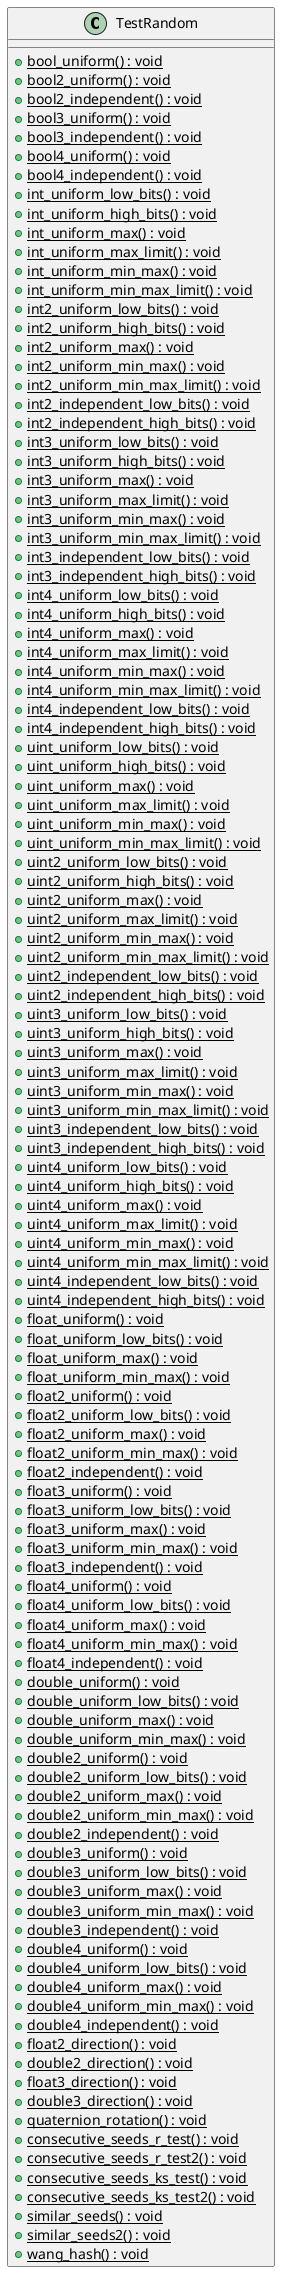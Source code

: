 @startuml
class TestRandom {
    + {static} bool_uniform() : void
    + {static} bool2_uniform() : void
    + {static} bool2_independent() : void
    + {static} bool3_uniform() : void
    + {static} bool3_independent() : void
    + {static} bool4_uniform() : void
    + {static} bool4_independent() : void
    + {static} int_uniform_low_bits() : void
    + {static} int_uniform_high_bits() : void
    + {static} int_uniform_max() : void
    + {static} int_uniform_max_limit() : void
    + {static} int_uniform_min_max() : void
    + {static} int_uniform_min_max_limit() : void
    + {static} int2_uniform_low_bits() : void
    + {static} int2_uniform_high_bits() : void
    + {static} int2_uniform_max() : void
    + {static} int2_uniform_min_max() : void
    + {static} int2_uniform_min_max_limit() : void
    + {static} int2_independent_low_bits() : void
    + {static} int2_independent_high_bits() : void
    + {static} int3_uniform_low_bits() : void
    + {static} int3_uniform_high_bits() : void
    + {static} int3_uniform_max() : void
    + {static} int3_uniform_max_limit() : void
    + {static} int3_uniform_min_max() : void
    + {static} int3_uniform_min_max_limit() : void
    + {static} int3_independent_low_bits() : void
    + {static} int3_independent_high_bits() : void
    + {static} int4_uniform_low_bits() : void
    + {static} int4_uniform_high_bits() : void
    + {static} int4_uniform_max() : void
    + {static} int4_uniform_max_limit() : void
    + {static} int4_uniform_min_max() : void
    + {static} int4_uniform_min_max_limit() : void
    + {static} int4_independent_low_bits() : void
    + {static} int4_independent_high_bits() : void
    + {static} uint_uniform_low_bits() : void
    + {static} uint_uniform_high_bits() : void
    + {static} uint_uniform_max() : void
    + {static} uint_uniform_max_limit() : void
    + {static} uint_uniform_min_max() : void
    + {static} uint_uniform_min_max_limit() : void
    + {static} uint2_uniform_low_bits() : void
    + {static} uint2_uniform_high_bits() : void
    + {static} uint2_uniform_max() : void
    + {static} uint2_uniform_max_limit() : void
    + {static} uint2_uniform_min_max() : void
    + {static} uint2_uniform_min_max_limit() : void
    + {static} uint2_independent_low_bits() : void
    + {static} uint2_independent_high_bits() : void
    + {static} uint3_uniform_low_bits() : void
    + {static} uint3_uniform_high_bits() : void
    + {static} uint3_uniform_max() : void
    + {static} uint3_uniform_max_limit() : void
    + {static} uint3_uniform_min_max() : void
    + {static} uint3_uniform_min_max_limit() : void
    + {static} uint3_independent_low_bits() : void
    + {static} uint3_independent_high_bits() : void
    + {static} uint4_uniform_low_bits() : void
    + {static} uint4_uniform_high_bits() : void
    + {static} uint4_uniform_max() : void
    + {static} uint4_uniform_max_limit() : void
    + {static} uint4_uniform_min_max() : void
    + {static} uint4_uniform_min_max_limit() : void
    + {static} uint4_independent_low_bits() : void
    + {static} uint4_independent_high_bits() : void
    + {static} float_uniform() : void
    + {static} float_uniform_low_bits() : void
    + {static} float_uniform_max() : void
    + {static} float_uniform_min_max() : void
    + {static} float2_uniform() : void
    + {static} float2_uniform_low_bits() : void
    + {static} float2_uniform_max() : void
    + {static} float2_uniform_min_max() : void
    + {static} float2_independent() : void
    + {static} float3_uniform() : void
    + {static} float3_uniform_low_bits() : void
    + {static} float3_uniform_max() : void
    + {static} float3_uniform_min_max() : void
    + {static} float3_independent() : void
    + {static} float4_uniform() : void
    + {static} float4_uniform_low_bits() : void
    + {static} float4_uniform_max() : void
    + {static} float4_uniform_min_max() : void
    + {static} float4_independent() : void
    + {static} double_uniform() : void
    + {static} double_uniform_low_bits() : void
    + {static} double_uniform_max() : void
    + {static} double_uniform_min_max() : void
    + {static} double2_uniform() : void
    + {static} double2_uniform_low_bits() : void
    + {static} double2_uniform_max() : void
    + {static} double2_uniform_min_max() : void
    + {static} double2_independent() : void
    + {static} double3_uniform() : void
    + {static} double3_uniform_low_bits() : void
    + {static} double3_uniform_max() : void
    + {static} double3_uniform_min_max() : void
    + {static} double3_independent() : void
    + {static} double4_uniform() : void
    + {static} double4_uniform_low_bits() : void
    + {static} double4_uniform_max() : void
    + {static} double4_uniform_min_max() : void
    + {static} double4_independent() : void
    + {static} float2_direction() : void
    + {static} double2_direction() : void
    + {static} float3_direction() : void
    + {static} double3_direction() : void
    + {static} quaternion_rotation() : void
    + {static} consecutive_seeds_r_test() : void
    + {static} consecutive_seeds_r_test2() : void
    + {static} consecutive_seeds_ks_test() : void
    + {static} consecutive_seeds_ks_test2() : void
    + {static} similar_seeds() : void
    + {static} similar_seeds2() : void
    + {static} wang_hash() : void
}
@enduml
